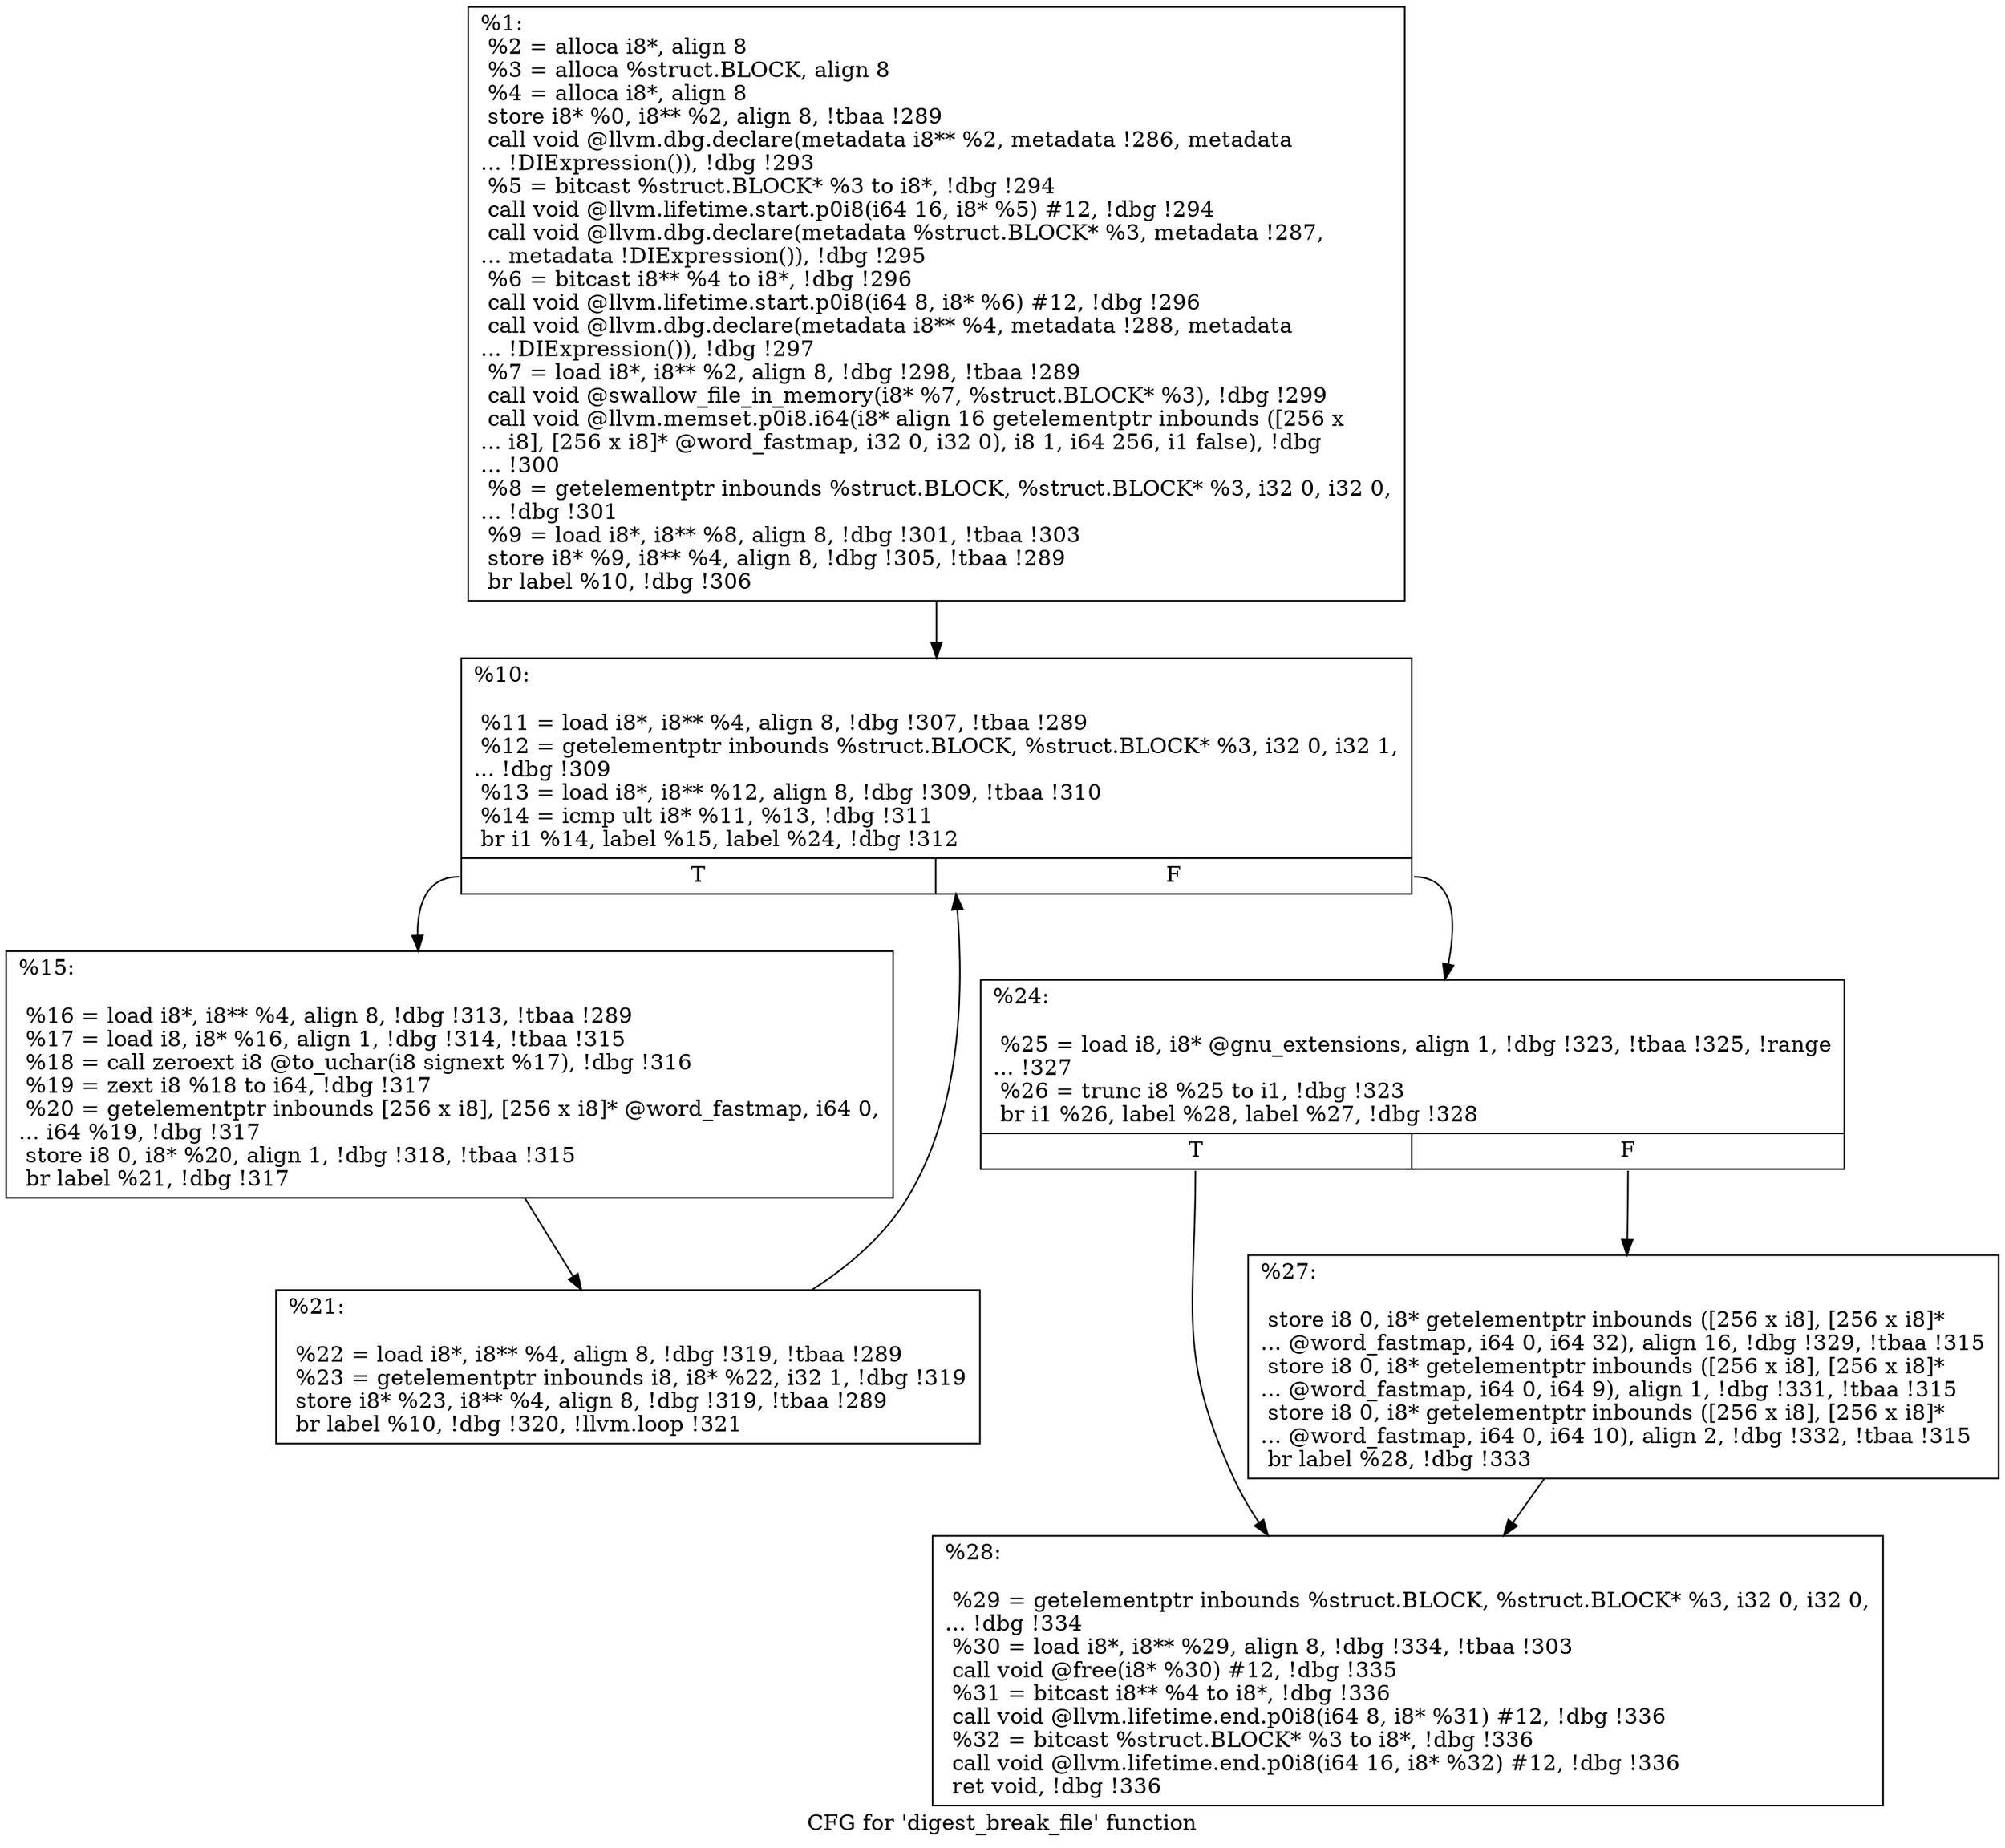 digraph "CFG for 'digest_break_file' function" {
	label="CFG for 'digest_break_file' function";

	Node0x226c750 [shape=record,label="{%1:\l  %2 = alloca i8*, align 8\l  %3 = alloca %struct.BLOCK, align 8\l  %4 = alloca i8*, align 8\l  store i8* %0, i8** %2, align 8, !tbaa !289\l  call void @llvm.dbg.declare(metadata i8** %2, metadata !286, metadata\l... !DIExpression()), !dbg !293\l  %5 = bitcast %struct.BLOCK* %3 to i8*, !dbg !294\l  call void @llvm.lifetime.start.p0i8(i64 16, i8* %5) #12, !dbg !294\l  call void @llvm.dbg.declare(metadata %struct.BLOCK* %3, metadata !287,\l... metadata !DIExpression()), !dbg !295\l  %6 = bitcast i8** %4 to i8*, !dbg !296\l  call void @llvm.lifetime.start.p0i8(i64 8, i8* %6) #12, !dbg !296\l  call void @llvm.dbg.declare(metadata i8** %4, metadata !288, metadata\l... !DIExpression()), !dbg !297\l  %7 = load i8*, i8** %2, align 8, !dbg !298, !tbaa !289\l  call void @swallow_file_in_memory(i8* %7, %struct.BLOCK* %3), !dbg !299\l  call void @llvm.memset.p0i8.i64(i8* align 16 getelementptr inbounds ([256 x\l... i8], [256 x i8]* @word_fastmap, i32 0, i32 0), i8 1, i64 256, i1 false), !dbg\l... !300\l  %8 = getelementptr inbounds %struct.BLOCK, %struct.BLOCK* %3, i32 0, i32 0,\l... !dbg !301\l  %9 = load i8*, i8** %8, align 8, !dbg !301, !tbaa !303\l  store i8* %9, i8** %4, align 8, !dbg !305, !tbaa !289\l  br label %10, !dbg !306\l}"];
	Node0x226c750 -> Node0x225d630;
	Node0x225d630 [shape=record,label="{%10:\l\l  %11 = load i8*, i8** %4, align 8, !dbg !307, !tbaa !289\l  %12 = getelementptr inbounds %struct.BLOCK, %struct.BLOCK* %3, i32 0, i32 1,\l... !dbg !309\l  %13 = load i8*, i8** %12, align 8, !dbg !309, !tbaa !310\l  %14 = icmp ult i8* %11, %13, !dbg !311\l  br i1 %14, label %15, label %24, !dbg !312\l|{<s0>T|<s1>F}}"];
	Node0x225d630:s0 -> Node0x225d680;
	Node0x225d630:s1 -> Node0x225d720;
	Node0x225d680 [shape=record,label="{%15:\l\l  %16 = load i8*, i8** %4, align 8, !dbg !313, !tbaa !289\l  %17 = load i8, i8* %16, align 1, !dbg !314, !tbaa !315\l  %18 = call zeroext i8 @to_uchar(i8 signext %17), !dbg !316\l  %19 = zext i8 %18 to i64, !dbg !317\l  %20 = getelementptr inbounds [256 x i8], [256 x i8]* @word_fastmap, i64 0,\l... i64 %19, !dbg !317\l  store i8 0, i8* %20, align 1, !dbg !318, !tbaa !315\l  br label %21, !dbg !317\l}"];
	Node0x225d680 -> Node0x225d6d0;
	Node0x225d6d0 [shape=record,label="{%21:\l\l  %22 = load i8*, i8** %4, align 8, !dbg !319, !tbaa !289\l  %23 = getelementptr inbounds i8, i8* %22, i32 1, !dbg !319\l  store i8* %23, i8** %4, align 8, !dbg !319, !tbaa !289\l  br label %10, !dbg !320, !llvm.loop !321\l}"];
	Node0x225d6d0 -> Node0x225d630;
	Node0x225d720 [shape=record,label="{%24:\l\l  %25 = load i8, i8* @gnu_extensions, align 1, !dbg !323, !tbaa !325, !range\l... !327\l  %26 = trunc i8 %25 to i1, !dbg !323\l  br i1 %26, label %28, label %27, !dbg !328\l|{<s0>T|<s1>F}}"];
	Node0x225d720:s0 -> Node0x225d7c0;
	Node0x225d720:s1 -> Node0x225d770;
	Node0x225d770 [shape=record,label="{%27:\l\l  store i8 0, i8* getelementptr inbounds ([256 x i8], [256 x i8]*\l... @word_fastmap, i64 0, i64 32), align 16, !dbg !329, !tbaa !315\l  store i8 0, i8* getelementptr inbounds ([256 x i8], [256 x i8]*\l... @word_fastmap, i64 0, i64 9), align 1, !dbg !331, !tbaa !315\l  store i8 0, i8* getelementptr inbounds ([256 x i8], [256 x i8]*\l... @word_fastmap, i64 0, i64 10), align 2, !dbg !332, !tbaa !315\l  br label %28, !dbg !333\l}"];
	Node0x225d770 -> Node0x225d7c0;
	Node0x225d7c0 [shape=record,label="{%28:\l\l  %29 = getelementptr inbounds %struct.BLOCK, %struct.BLOCK* %3, i32 0, i32 0,\l... !dbg !334\l  %30 = load i8*, i8** %29, align 8, !dbg !334, !tbaa !303\l  call void @free(i8* %30) #12, !dbg !335\l  %31 = bitcast i8** %4 to i8*, !dbg !336\l  call void @llvm.lifetime.end.p0i8(i64 8, i8* %31) #12, !dbg !336\l  %32 = bitcast %struct.BLOCK* %3 to i8*, !dbg !336\l  call void @llvm.lifetime.end.p0i8(i64 16, i8* %32) #12, !dbg !336\l  ret void, !dbg !336\l}"];
}
